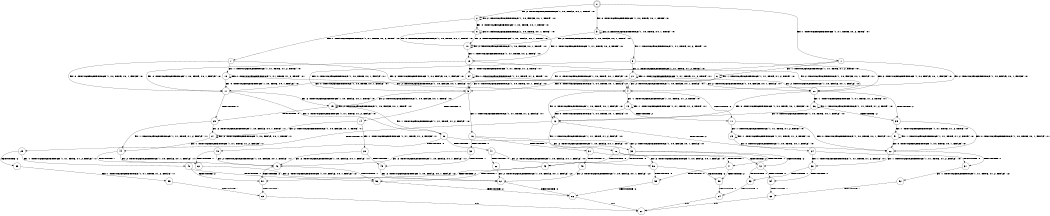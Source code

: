 digraph BCG {
size = "7, 10.5";
center = TRUE;
node [shape = circle];
0 [peripheries = 2];
0 -> 1 [label = "EX !1 !ATOMIC_EXCH_BRANCH (1, +1, TRUE, +0, 2, TRUE) !:0:"];
0 -> 2 [label = "EX !2 !ATOMIC_EXCH_BRANCH (1, +0, FALSE, +0, 1, TRUE) !:0:"];
0 -> 3 [label = "EX !0 !ATOMIC_EXCH_BRANCH (1, +0, TRUE, +0, 1, TRUE) !:0:"];
1 -> 4 [label = "EX !2 !ATOMIC_EXCH_BRANCH (1, +0, FALSE, +0, 1, FALSE) !:0:"];
1 -> 5 [label = "EX !0 !ATOMIC_EXCH_BRANCH (1, +0, TRUE, +0, 1, FALSE) !:0:"];
1 -> 6 [label = "EX !1 !ATOMIC_EXCH_BRANCH (1, +1, TRUE, +1, 2, TRUE) !:0:"];
2 -> 7 [label = "EX !1 !ATOMIC_EXCH_BRANCH (1, +1, TRUE, +0, 2, TRUE) !:0:"];
2 -> 8 [label = "EX !0 !ATOMIC_EXCH_BRANCH (1, +0, TRUE, +0, 1, TRUE) !:0:"];
2 -> 2 [label = "EX !2 !ATOMIC_EXCH_BRANCH (1, +0, FALSE, +0, 1, TRUE) !:0:"];
3 -> 9 [label = "EX !1 !ATOMIC_EXCH_BRANCH (1, +1, TRUE, +0, 2, TRUE) !:0:"];
3 -> 10 [label = "EX !2 !ATOMIC_EXCH_BRANCH (1, +0, FALSE, +0, 1, TRUE) !:0:"];
3 -> 3 [label = "EX !0 !ATOMIC_EXCH_BRANCH (1, +0, TRUE, +0, 1, TRUE) !:0:"];
4 -> 11 [label = "TERMINATE !2"];
4 -> 12 [label = "EX !0 !ATOMIC_EXCH_BRANCH (1, +0, TRUE, +0, 1, FALSE) !:0:"];
4 -> 13 [label = "EX !1 !ATOMIC_EXCH_BRANCH (1, +1, TRUE, +1, 2, TRUE) !:0:"];
5 -> 14 [label = "TERMINATE !0"];
5 -> 15 [label = "EX !2 !ATOMIC_EXCH_BRANCH (1, +0, FALSE, +0, 1, TRUE) !:0:"];
5 -> 16 [label = "EX !1 !ATOMIC_EXCH_BRANCH (1, +1, TRUE, +1, 2, FALSE) !:0:"];
6 -> 4 [label = "EX !2 !ATOMIC_EXCH_BRANCH (1, +0, FALSE, +0, 1, FALSE) !:0:"];
6 -> 5 [label = "EX !0 !ATOMIC_EXCH_BRANCH (1, +0, TRUE, +0, 1, FALSE) !:0:"];
6 -> 6 [label = "EX !1 !ATOMIC_EXCH_BRANCH (1, +1, TRUE, +1, 2, TRUE) !:0:"];
7 -> 17 [label = "EX !0 !ATOMIC_EXCH_BRANCH (1, +0, TRUE, +0, 1, FALSE) !:0:"];
7 -> 4 [label = "EX !2 !ATOMIC_EXCH_BRANCH (1, +0, FALSE, +0, 1, FALSE) !:0:"];
7 -> 18 [label = "EX !1 !ATOMIC_EXCH_BRANCH (1, +1, TRUE, +1, 2, TRUE) !:0:"];
8 -> 19 [label = "EX !1 !ATOMIC_EXCH_BRANCH (1, +1, TRUE, +0, 2, TRUE) !:0:"];
8 -> 10 [label = "EX !2 !ATOMIC_EXCH_BRANCH (1, +0, FALSE, +0, 1, TRUE) !:0:"];
8 -> 8 [label = "EX !0 !ATOMIC_EXCH_BRANCH (1, +0, TRUE, +0, 1, TRUE) !:0:"];
9 -> 20 [label = "EX !2 !ATOMIC_EXCH_BRANCH (1, +0, FALSE, +0, 1, FALSE) !:0:"];
9 -> 21 [label = "EX !1 !ATOMIC_EXCH_BRANCH (1, +1, TRUE, +1, 2, TRUE) !:0:"];
9 -> 5 [label = "EX !0 !ATOMIC_EXCH_BRANCH (1, +0, TRUE, +0, 1, FALSE) !:0:"];
10 -> 19 [label = "EX !1 !ATOMIC_EXCH_BRANCH (1, +1, TRUE, +0, 2, TRUE) !:0:"];
10 -> 10 [label = "EX !2 !ATOMIC_EXCH_BRANCH (1, +0, FALSE, +0, 1, TRUE) !:0:"];
10 -> 8 [label = "EX !0 !ATOMIC_EXCH_BRANCH (1, +0, TRUE, +0, 1, TRUE) !:0:"];
11 -> 22 [label = "EX !0 !ATOMIC_EXCH_BRANCH (1, +0, TRUE, +0, 1, FALSE) !:0:"];
11 -> 23 [label = "EX !1 !ATOMIC_EXCH_BRANCH (1, +1, TRUE, +1, 2, TRUE) !:0:"];
12 -> 24 [label = "TERMINATE !2"];
12 -> 25 [label = "TERMINATE !0"];
12 -> 26 [label = "EX !1 !ATOMIC_EXCH_BRANCH (1, +1, TRUE, +1, 2, FALSE) !:0:"];
13 -> 11 [label = "TERMINATE !2"];
13 -> 12 [label = "EX !0 !ATOMIC_EXCH_BRANCH (1, +0, TRUE, +0, 1, FALSE) !:0:"];
13 -> 13 [label = "EX !1 !ATOMIC_EXCH_BRANCH (1, +1, TRUE, +1, 2, TRUE) !:0:"];
14 -> 27 [label = "EX !2 !ATOMIC_EXCH_BRANCH (1, +0, FALSE, +0, 1, TRUE) !:1:"];
14 -> 28 [label = "EX !1 !ATOMIC_EXCH_BRANCH (1, +1, TRUE, +1, 2, FALSE) !:1:"];
15 -> 29 [label = "TERMINATE !0"];
15 -> 15 [label = "EX !2 !ATOMIC_EXCH_BRANCH (1, +0, FALSE, +0, 1, TRUE) !:0:"];
15 -> 30 [label = "EX !1 !ATOMIC_EXCH_BRANCH (1, +1, TRUE, +1, 2, FALSE) !:0:"];
16 -> 31 [label = "TERMINATE !1"];
16 -> 32 [label = "TERMINATE !0"];
16 -> 33 [label = "EX !2 !ATOMIC_EXCH_BRANCH (1, +0, FALSE, +0, 1, FALSE) !:0:"];
17 -> 29 [label = "TERMINATE !0"];
17 -> 15 [label = "EX !2 !ATOMIC_EXCH_BRANCH (1, +0, FALSE, +0, 1, TRUE) !:0:"];
17 -> 30 [label = "EX !1 !ATOMIC_EXCH_BRANCH (1, +1, TRUE, +1, 2, FALSE) !:0:"];
18 -> 17 [label = "EX !0 !ATOMIC_EXCH_BRANCH (1, +0, TRUE, +0, 1, FALSE) !:0:"];
18 -> 4 [label = "EX !2 !ATOMIC_EXCH_BRANCH (1, +0, FALSE, +0, 1, FALSE) !:0:"];
18 -> 18 [label = "EX !1 !ATOMIC_EXCH_BRANCH (1, +1, TRUE, +1, 2, TRUE) !:0:"];
19 -> 20 [label = "EX !2 !ATOMIC_EXCH_BRANCH (1, +0, FALSE, +0, 1, FALSE) !:0:"];
19 -> 34 [label = "EX !1 !ATOMIC_EXCH_BRANCH (1, +1, TRUE, +1, 2, TRUE) !:0:"];
19 -> 17 [label = "EX !0 !ATOMIC_EXCH_BRANCH (1, +0, TRUE, +0, 1, FALSE) !:0:"];
20 -> 35 [label = "TERMINATE !2"];
20 -> 36 [label = "EX !1 !ATOMIC_EXCH_BRANCH (1, +1, TRUE, +1, 2, TRUE) !:0:"];
20 -> 12 [label = "EX !0 !ATOMIC_EXCH_BRANCH (1, +0, TRUE, +0, 1, FALSE) !:0:"];
21 -> 20 [label = "EX !2 !ATOMIC_EXCH_BRANCH (1, +0, FALSE, +0, 1, FALSE) !:0:"];
21 -> 21 [label = "EX !1 !ATOMIC_EXCH_BRANCH (1, +1, TRUE, +1, 2, TRUE) !:0:"];
21 -> 5 [label = "EX !0 !ATOMIC_EXCH_BRANCH (1, +0, TRUE, +0, 1, FALSE) !:0:"];
22 -> 37 [label = "TERMINATE !0"];
22 -> 38 [label = "EX !1 !ATOMIC_EXCH_BRANCH (1, +1, TRUE, +1, 2, FALSE) !:0:"];
23 -> 22 [label = "EX !0 !ATOMIC_EXCH_BRANCH (1, +0, TRUE, +0, 1, FALSE) !:0:"];
23 -> 23 [label = "EX !1 !ATOMIC_EXCH_BRANCH (1, +1, TRUE, +1, 2, TRUE) !:0:"];
24 -> 37 [label = "TERMINATE !0"];
24 -> 38 [label = "EX !1 !ATOMIC_EXCH_BRANCH (1, +1, TRUE, +1, 2, FALSE) !:0:"];
25 -> 39 [label = "TERMINATE !2"];
25 -> 40 [label = "EX !1 !ATOMIC_EXCH_BRANCH (1, +1, TRUE, +1, 2, FALSE) !:1:"];
26 -> 41 [label = "TERMINATE !1"];
26 -> 42 [label = "TERMINATE !2"];
26 -> 43 [label = "TERMINATE !0"];
27 -> 27 [label = "EX !2 !ATOMIC_EXCH_BRANCH (1, +0, FALSE, +0, 1, TRUE) !:1:"];
27 -> 44 [label = "EX !1 !ATOMIC_EXCH_BRANCH (1, +1, TRUE, +1, 2, FALSE) !:1:"];
28 -> 45 [label = "TERMINATE !1"];
28 -> 46 [label = "EX !2 !ATOMIC_EXCH_BRANCH (1, +0, FALSE, +0, 1, FALSE) !:1:"];
29 -> 27 [label = "EX !2 !ATOMIC_EXCH_BRANCH (1, +0, FALSE, +0, 1, TRUE) !:1:"];
29 -> 44 [label = "EX !1 !ATOMIC_EXCH_BRANCH (1, +1, TRUE, +1, 2, FALSE) !:1:"];
30 -> 47 [label = "TERMINATE !1"];
30 -> 48 [label = "TERMINATE !0"];
30 -> 33 [label = "EX !2 !ATOMIC_EXCH_BRANCH (1, +0, FALSE, +0, 1, FALSE) !:0:"];
31 -> 49 [label = "TERMINATE !0"];
31 -> 50 [label = "EX !2 !ATOMIC_EXCH_BRANCH (1, +0, FALSE, +0, 1, FALSE) !:0:"];
32 -> 45 [label = "TERMINATE !1"];
32 -> 46 [label = "EX !2 !ATOMIC_EXCH_BRANCH (1, +0, FALSE, +0, 1, FALSE) !:1:"];
33 -> 41 [label = "TERMINATE !1"];
33 -> 42 [label = "TERMINATE !2"];
33 -> 43 [label = "TERMINATE !0"];
34 -> 20 [label = "EX !2 !ATOMIC_EXCH_BRANCH (1, +0, FALSE, +0, 1, FALSE) !:0:"];
34 -> 34 [label = "EX !1 !ATOMIC_EXCH_BRANCH (1, +1, TRUE, +1, 2, TRUE) !:0:"];
34 -> 17 [label = "EX !0 !ATOMIC_EXCH_BRANCH (1, +0, TRUE, +0, 1, FALSE) !:0:"];
35 -> 51 [label = "EX !1 !ATOMIC_EXCH_BRANCH (1, +1, TRUE, +1, 2, TRUE) !:0:"];
35 -> 22 [label = "EX !0 !ATOMIC_EXCH_BRANCH (1, +0, TRUE, +0, 1, FALSE) !:0:"];
36 -> 35 [label = "TERMINATE !2"];
36 -> 36 [label = "EX !1 !ATOMIC_EXCH_BRANCH (1, +1, TRUE, +1, 2, TRUE) !:0:"];
36 -> 12 [label = "EX !0 !ATOMIC_EXCH_BRANCH (1, +0, TRUE, +0, 1, FALSE) !:0:"];
37 -> 52 [label = "EX !1 !ATOMIC_EXCH_BRANCH (1, +1, TRUE, +1, 2, FALSE) !:2:"];
38 -> 53 [label = "TERMINATE !1"];
38 -> 54 [label = "TERMINATE !0"];
39 -> 55 [label = "EX !1 !ATOMIC_EXCH_BRANCH (1, +1, TRUE, +1, 2, FALSE) !:1:"];
40 -> 56 [label = "TERMINATE !1"];
40 -> 57 [label = "TERMINATE !2"];
41 -> 58 [label = "TERMINATE !2"];
41 -> 59 [label = "TERMINATE !0"];
42 -> 53 [label = "TERMINATE !1"];
42 -> 54 [label = "TERMINATE !0"];
43 -> 56 [label = "TERMINATE !1"];
43 -> 57 [label = "TERMINATE !2"];
44 -> 60 [label = "TERMINATE !1"];
44 -> 46 [label = "EX !2 !ATOMIC_EXCH_BRANCH (1, +0, FALSE, +0, 1, FALSE) !:1:"];
45 -> 61 [label = "EX !2 !ATOMIC_EXCH_BRANCH (1, +0, FALSE, +0, 1, FALSE) !:2:"];
46 -> 56 [label = "TERMINATE !1"];
46 -> 57 [label = "TERMINATE !2"];
47 -> 62 [label = "TERMINATE !0"];
47 -> 50 [label = "EX !2 !ATOMIC_EXCH_BRANCH (1, +0, FALSE, +0, 1, FALSE) !:0:"];
48 -> 60 [label = "TERMINATE !1"];
48 -> 46 [label = "EX !2 !ATOMIC_EXCH_BRANCH (1, +0, FALSE, +0, 1, FALSE) !:1:"];
49 -> 61 [label = "EX !2 !ATOMIC_EXCH_BRANCH (1, +0, FALSE, +0, 1, FALSE) !:2:"];
50 -> 58 [label = "TERMINATE !2"];
50 -> 59 [label = "TERMINATE !0"];
51 -> 51 [label = "EX !1 !ATOMIC_EXCH_BRANCH (1, +1, TRUE, +1, 2, TRUE) !:0:"];
51 -> 22 [label = "EX !0 !ATOMIC_EXCH_BRANCH (1, +0, TRUE, +0, 1, FALSE) !:0:"];
52 -> 63 [label = "TERMINATE !1"];
53 -> 64 [label = "TERMINATE !0"];
54 -> 63 [label = "TERMINATE !1"];
55 -> 65 [label = "TERMINATE !1"];
56 -> 66 [label = "TERMINATE !2"];
57 -> 65 [label = "TERMINATE !1"];
58 -> 64 [label = "TERMINATE !0"];
59 -> 66 [label = "TERMINATE !2"];
60 -> 61 [label = "EX !2 !ATOMIC_EXCH_BRANCH (1, +0, FALSE, +0, 1, FALSE) !:2:"];
61 -> 66 [label = "TERMINATE !2"];
62 -> 61 [label = "EX !2 !ATOMIC_EXCH_BRANCH (1, +0, FALSE, +0, 1, FALSE) !:2:"];
63 -> 67 [label = "exit"];
64 -> 67 [label = "exit"];
65 -> 67 [label = "exit"];
66 -> 67 [label = "exit"];
}

